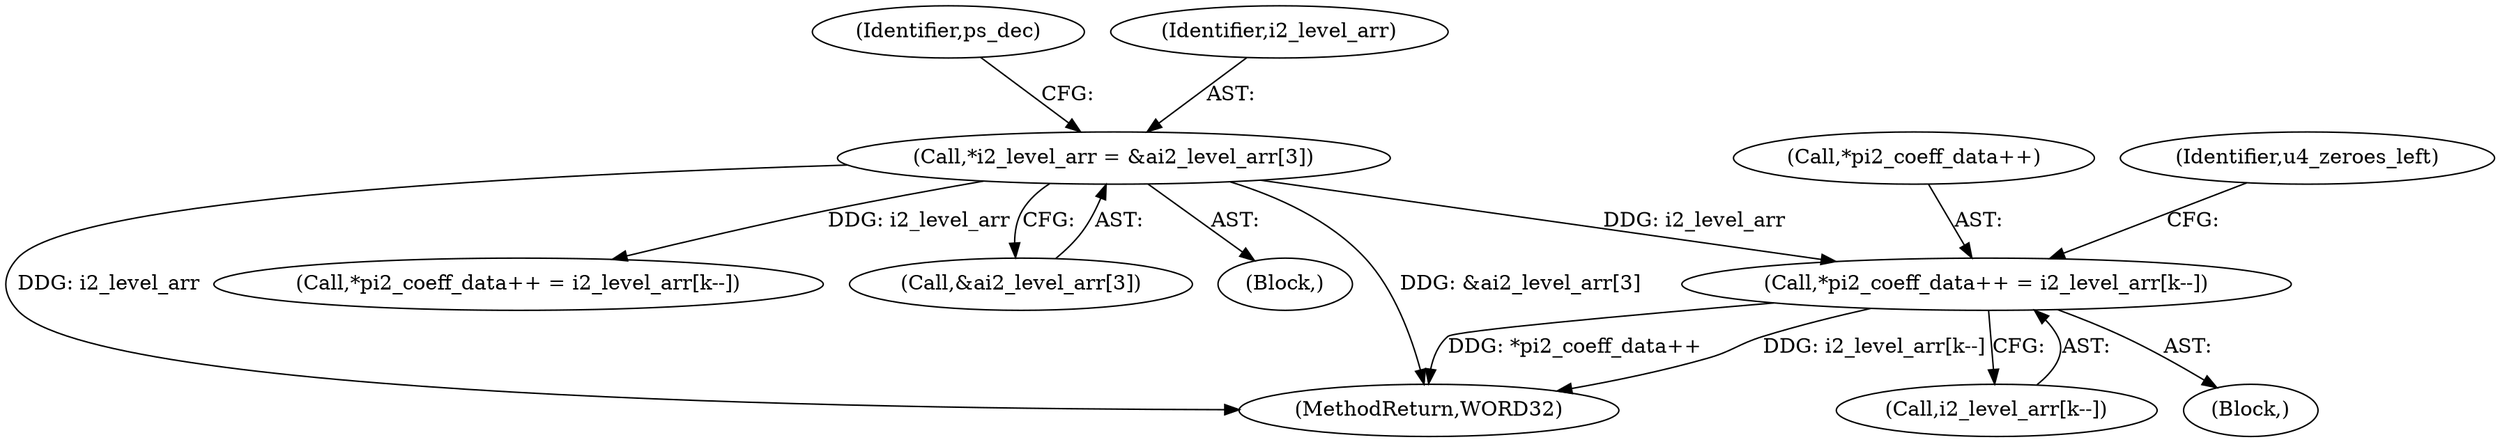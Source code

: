 digraph "0_Android_c57fc3703ae2e0d41b1f6580c50015937f2d23c1@array" {
"1000611" [label="(Call,*pi2_coeff_data++ = i2_level_arr[k--])"];
"1000197" [label="(Call,*i2_level_arr = &ai2_level_arr[3])"];
"1000580" [label="(Block,)"];
"1000197" [label="(Call,*i2_level_arr = &ai2_level_arr[3])"];
"1000611" [label="(Call,*pi2_coeff_data++ = i2_level_arr[k--])"];
"1000689" [label="(MethodReturn,WORD32)"];
"1000612" [label="(Call,*pi2_coeff_data++)"];
"1000615" [label="(Call,i2_level_arr[k--])"];
"1000207" [label="(Identifier,ps_dec)"];
"1000620" [label="(Identifier,u4_zeroes_left)"];
"1000644" [label="(Call,*pi2_coeff_data++ = i2_level_arr[k--])"];
"1000199" [label="(Call,&ai2_level_arr[3])"];
"1000168" [label="(Block,)"];
"1000198" [label="(Identifier,i2_level_arr)"];
"1000611" -> "1000580"  [label="AST: "];
"1000611" -> "1000615"  [label="CFG: "];
"1000612" -> "1000611"  [label="AST: "];
"1000615" -> "1000611"  [label="AST: "];
"1000620" -> "1000611"  [label="CFG: "];
"1000611" -> "1000689"  [label="DDG: i2_level_arr[k--]"];
"1000611" -> "1000689"  [label="DDG: *pi2_coeff_data++"];
"1000197" -> "1000611"  [label="DDG: i2_level_arr"];
"1000197" -> "1000168"  [label="AST: "];
"1000197" -> "1000199"  [label="CFG: "];
"1000198" -> "1000197"  [label="AST: "];
"1000199" -> "1000197"  [label="AST: "];
"1000207" -> "1000197"  [label="CFG: "];
"1000197" -> "1000689"  [label="DDG: &ai2_level_arr[3]"];
"1000197" -> "1000689"  [label="DDG: i2_level_arr"];
"1000197" -> "1000644"  [label="DDG: i2_level_arr"];
}
